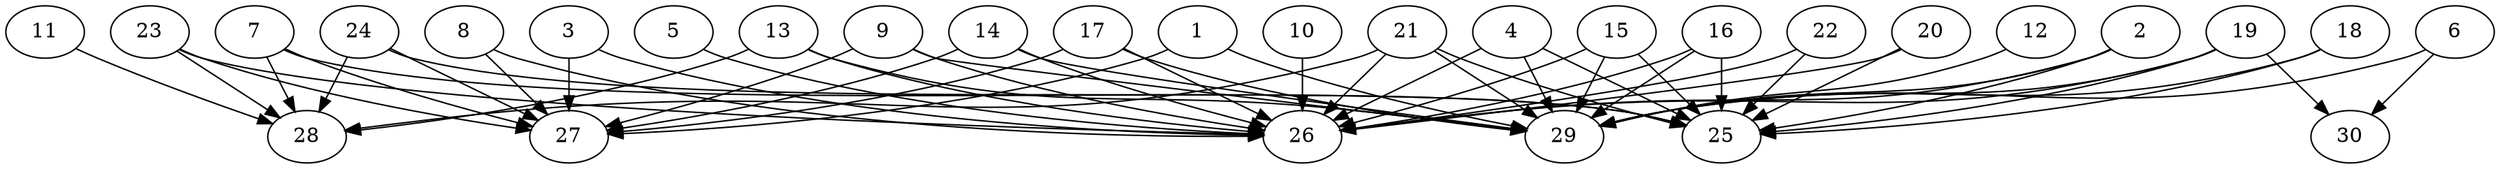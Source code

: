 // DAG automatically generated by daggen at Thu Oct  3 14:04:17 2019
// ./daggen --dot -n 30 --ccr 0.3 --fat 0.9 --regular 0.5 --density 0.7 --mindata 5242880 --maxdata 52428800 
digraph G {
  1 [size="25313280", alpha="0.17", expect_size="7593984"] 
  1 -> 27 [size ="7593984"]
  1 -> 29 [size ="7593984"]
  2 [size="72867840", alpha="0.18", expect_size="21860352"] 
  2 -> 25 [size ="21860352"]
  2 -> 26 [size ="21860352"]
  2 -> 29 [size ="21860352"]
  3 [size="157187413", alpha="0.10", expect_size="47156224"] 
  3 -> 26 [size ="47156224"]
  3 -> 27 [size ="47156224"]
  4 [size="91716267", alpha="0.18", expect_size="27514880"] 
  4 -> 25 [size ="27514880"]
  4 -> 26 [size ="27514880"]
  4 -> 29 [size ="27514880"]
  5 [size="170356053", alpha="0.19", expect_size="51106816"] 
  5 -> 26 [size ="51106816"]
  6 [size="97542827", alpha="0.13", expect_size="29262848"] 
  6 -> 29 [size ="29262848"]
  6 -> 30 [size ="29262848"]
  7 [size="55439360", alpha="0.14", expect_size="16631808"] 
  7 -> 25 [size ="16631808"]
  7 -> 27 [size ="16631808"]
  7 -> 28 [size ="16631808"]
  8 [size="173578240", alpha="0.01", expect_size="52073472"] 
  8 -> 26 [size ="52073472"]
  8 -> 27 [size ="52073472"]
  9 [size="160180907", alpha="0.05", expect_size="48054272"] 
  9 -> 26 [size ="48054272"]
  9 -> 27 [size ="48054272"]
  9 -> 29 [size ="48054272"]
  10 [size="149790720", alpha="0.18", expect_size="44937216"] 
  10 -> 26 [size ="44937216"]
  11 [size="29706240", alpha="0.04", expect_size="8911872"] 
  11 -> 28 [size ="8911872"]
  12 [size="164276907", alpha="0.02", expect_size="49283072"] 
  12 -> 29 [size ="49283072"]
  13 [size="150067200", alpha="0.14", expect_size="45020160"] 
  13 -> 26 [size ="45020160"]
  13 -> 28 [size ="45020160"]
  13 -> 29 [size ="45020160"]
  14 [size="68915200", alpha="0.11", expect_size="20674560"] 
  14 -> 26 [size ="20674560"]
  14 -> 27 [size ="20674560"]
  14 -> 29 [size ="20674560"]
  15 [size="56224427", alpha="0.15", expect_size="16867328"] 
  15 -> 25 [size ="16867328"]
  15 -> 26 [size ="16867328"]
  15 -> 29 [size ="16867328"]
  16 [size="45905920", alpha="0.02", expect_size="13771776"] 
  16 -> 25 [size ="13771776"]
  16 -> 26 [size ="13771776"]
  16 -> 29 [size ="13771776"]
  17 [size="147933867", alpha="0.09", expect_size="44380160"] 
  17 -> 26 [size ="44380160"]
  17 -> 27 [size ="44380160"]
  17 -> 29 [size ="44380160"]
  18 [size="102686720", alpha="0.00", expect_size="30806016"] 
  18 -> 25 [size ="30806016"]
  18 -> 29 [size ="30806016"]
  19 [size="111762773", alpha="0.04", expect_size="33528832"] 
  19 -> 25 [size ="33528832"]
  19 -> 26 [size ="33528832"]
  19 -> 29 [size ="33528832"]
  19 -> 30 [size ="33528832"]
  20 [size="152664747", alpha="0.08", expect_size="45799424"] 
  20 -> 25 [size ="45799424"]
  20 -> 26 [size ="45799424"]
  21 [size="137666560", alpha="0.12", expect_size="41299968"] 
  21 -> 25 [size ="41299968"]
  21 -> 26 [size ="41299968"]
  21 -> 28 [size ="41299968"]
  21 -> 29 [size ="41299968"]
  22 [size="169171627", alpha="0.04", expect_size="50751488"] 
  22 -> 25 [size ="50751488"]
  22 -> 26 [size ="50751488"]
  23 [size="29900800", alpha="0.13", expect_size="8970240"] 
  23 -> 26 [size ="8970240"]
  23 -> 27 [size ="8970240"]
  23 -> 28 [size ="8970240"]
  24 [size="136731307", alpha="0.12", expect_size="41019392"] 
  24 -> 25 [size ="41019392"]
  24 -> 27 [size ="41019392"]
  24 -> 28 [size ="41019392"]
  25 [size="65638400", alpha="0.10", expect_size="19691520"] 
  26 [size="22698667", alpha="0.19", expect_size="6809600"] 
  27 [size="34908160", alpha="0.12", expect_size="10472448"] 
  28 [size="102652587", alpha="0.05", expect_size="30795776"] 
  29 [size="104727893", alpha="0.17", expect_size="31418368"] 
  30 [size="136564053", alpha="0.05", expect_size="40969216"] 
}
